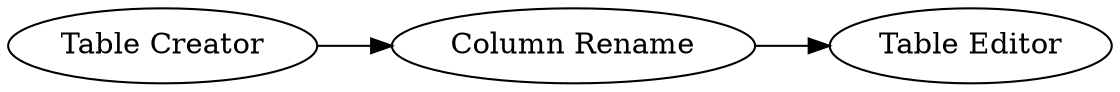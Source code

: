 digraph {
	11 -> 10
	13 -> 11
	11 [label="Column Rename"]
	13 [label="Table Creator"]
	10 [label="Table Editor"]
	rankdir=LR
}
